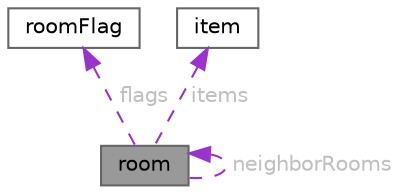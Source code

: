 digraph "room"
{
 // LATEX_PDF_SIZE
  bgcolor="transparent";
  edge [fontname=Helvetica,fontsize=10,labelfontname=Helvetica,labelfontsize=10];
  node [fontname=Helvetica,fontsize=10,shape=box,height=0.2,width=0.4];
  Node1 [id="Node000001",label="room",height=0.2,width=0.4,color="gray40", fillcolor="grey60", style="filled", fontcolor="black",tooltip=" "];
  Node2 -> Node1 [id="edge4_Node000001_Node000002",dir="back",color="darkorchid3",style="dashed",tooltip=" ",label=" flags",fontcolor="grey" ];
  Node2 [id="Node000002",label="roomFlag",height=0.2,width=0.4,color="gray40", fillcolor="white", style="filled",URL="$structroom_flag.html",tooltip=" "];
  Node3 -> Node1 [id="edge5_Node000001_Node000003",dir="back",color="darkorchid3",style="dashed",tooltip=" ",label=" items",fontcolor="grey" ];
  Node3 [id="Node000003",label="item",height=0.2,width=0.4,color="gray40", fillcolor="white", style="filled",URL="$structitem.html",tooltip=" "];
  Node1 -> Node1 [id="edge6_Node000001_Node000001",dir="back",color="darkorchid3",style="dashed",tooltip=" ",label=" neighborRooms",fontcolor="grey" ];
}
